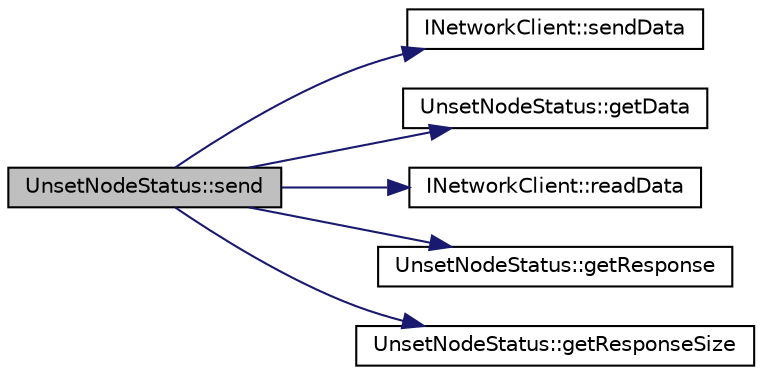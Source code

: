 digraph "UnsetNodeStatus::send"
{
  edge [fontname="Helvetica",fontsize="10",labelfontname="Helvetica",labelfontsize="10"];
  node [fontname="Helvetica",fontsize="10",shape=record];
  rankdir="LR";
  Node5 [label="UnsetNodeStatus::send",height=0.2,width=0.4,color="black", fillcolor="grey75", style="filled", fontcolor="black"];
  Node5 -> Node6 [color="midnightblue",fontsize="10",style="solid",fontname="Helvetica"];
  Node6 [label="INetworkClient::sendData",height=0.2,width=0.4,color="black", fillcolor="white", style="filled",URL="$class_i_network_client.html#abdbaff32040dbcf6deee5de06cf484f3",tooltip="Send data using pointer to bufor and size. "];
  Node5 -> Node7 [color="midnightblue",fontsize="10",style="solid",fontname="Helvetica"];
  Node7 [label="UnsetNodeStatus::getData",height=0.2,width=0.4,color="black", fillcolor="white", style="filled",URL="$class_unset_node_status.html#a6382b1be787bf901e0da086fb16a85f1",tooltip="Get pointer to command data structure. "];
  Node5 -> Node8 [color="midnightblue",fontsize="10",style="solid",fontname="Helvetica"];
  Node8 [label="INetworkClient::readData",height=0.2,width=0.4,color="black", fillcolor="white", style="filled",URL="$class_i_network_client.html#af80ef17edd0a926d2f3c8f0ec32ef78c",tooltip="Read data to buffor. "];
  Node5 -> Node9 [color="midnightblue",fontsize="10",style="solid",fontname="Helvetica"];
  Node9 [label="UnsetNodeStatus::getResponse",height=0.2,width=0.4,color="black", fillcolor="white", style="filled",URL="$class_unset_node_status.html#a1c0c75c23ab9bead039874292ad5de8d",tooltip="Get pointer to response data. "];
  Node5 -> Node10 [color="midnightblue",fontsize="10",style="solid",fontname="Helvetica"];
  Node10 [label="UnsetNodeStatus::getResponseSize",height=0.2,width=0.4,color="black", fillcolor="white", style="filled",URL="$class_unset_node_status.html#a3da831e1d9bd0ed85328559b9f885273",tooltip="Get response data struct size. "];
}
